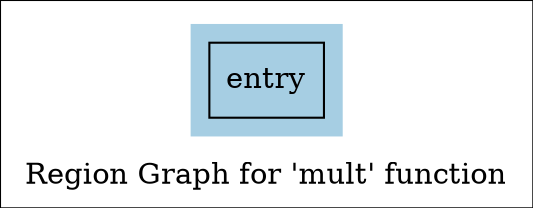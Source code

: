 digraph "Region Graph for 'mult' function" {
	label="Region Graph for 'mult' function";

	Node0x55baca8eefb0 [shape=record,label="{entry}"];
	colorscheme = "paired12"
        subgraph cluster_0x55baca8f5d70 {
          label = "";
          style = filled;
          color = 1
          Node0x55baca8eefb0;
        }
}
